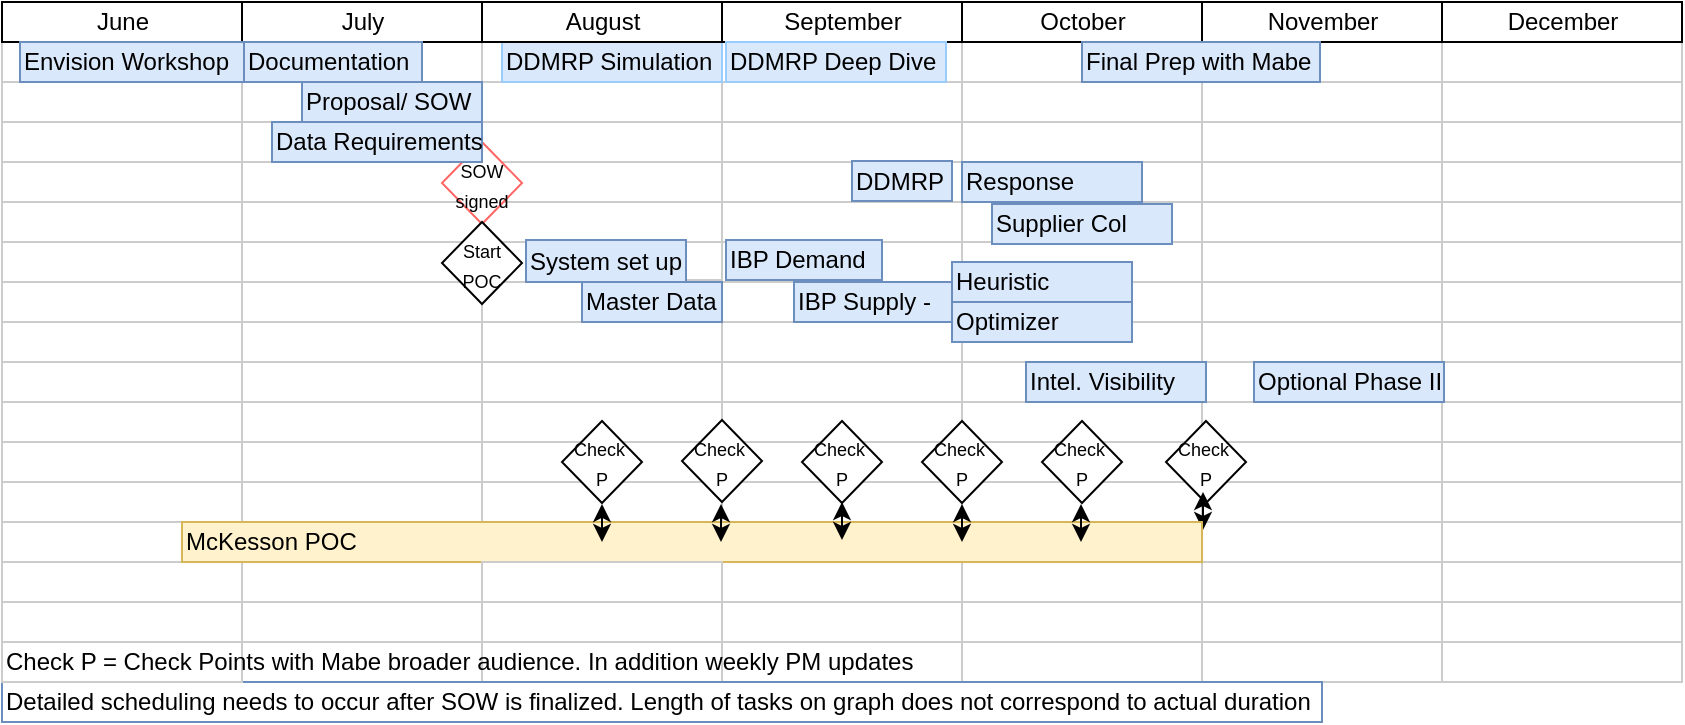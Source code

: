 <mxfile version="10.8.9" type="github"><diagram name="Page-1" id="2c4490ee-f0b8-94ab-5012-d5dc3445f7a3"><mxGraphModel dx="754" dy="418" grid="1" gridSize="10" guides="1" tooltips="1" connect="0" arrows="1" fold="1" page="1" pageScale="1.5" pageWidth="1169" pageHeight="826" background="#ffffff" math="0" shadow="0"><root><mxCell id="0" style=";html=1;"/><mxCell id="1" style=";html=1;" parent="0"/><mxCell id="7a8b956e7d50b54d-189" value="" style="align=left;strokeColor=#d6b656;html=1;fillColor=#fff2cc;" parent="1" vertex="1"><mxGeometry x="280" y="719" width="120" height="20" as="geometry"/></mxCell><mxCell id="7a8b956e7d50b54d-145" value="July" style="fillColor=#FFFFFF;strokeColor=#000000;strokeWidth=1;fontColor=#000000;fontStyle=0;html=1;" parent="1" vertex="1"><mxGeometry x="280" y="459" width="120" height="20" as="geometry"/></mxCell><mxCell id="7a8b956e7d50b54d-150" value="" style="align=left;strokeColor=#CCCCCC;html=1;" parent="1" vertex="1"><mxGeometry x="160" y="479" width="120" height="20" as="geometry"/></mxCell><mxCell id="7a8b956e7d50b54d-151" value="June" style="fillColor=#FFFFFF;strokeColor=#000000;strokeWidth=1;fontColor=#000000;fontStyle=0;html=1;" parent="1" vertex="1"><mxGeometry x="160" y="459" width="120" height="20" as="geometry"/></mxCell><mxCell id="7a8b956e7d50b54d-162" value="" style="align=left;strokeColor=#CCCCCC;html=1;" parent="1" vertex="1"><mxGeometry x="160" y="499" width="120" height="20" as="geometry"/></mxCell><mxCell id="7a8b956e7d50b54d-163" value="" style="align=left;strokeColor=#CCCCCC;html=1;" parent="1" vertex="1"><mxGeometry x="160" y="519" width="120" height="20" as="geometry"/></mxCell><mxCell id="7a8b956e7d50b54d-164" value="" style="align=left;strokeColor=#CCCCCC;html=1;" parent="1" vertex="1"><mxGeometry x="160" y="539" width="120" height="20" as="geometry"/></mxCell><mxCell id="7a8b956e7d50b54d-165" value="" style="align=left;strokeColor=#CCCCCC;html=1;" parent="1" vertex="1"><mxGeometry x="160" y="559" width="120" height="20" as="geometry"/></mxCell><mxCell id="7a8b956e7d50b54d-166" value="" style="align=left;strokeColor=#CCCCCC;html=1;" parent="1" vertex="1"><mxGeometry x="160" y="579" width="120" height="20" as="geometry"/></mxCell><mxCell id="7a8b956e7d50b54d-167" value="" style="align=left;strokeColor=#CCCCCC;html=1;" parent="1" vertex="1"><mxGeometry x="160" y="599" width="120" height="20" as="geometry"/></mxCell><mxCell id="7a8b956e7d50b54d-168" value="" style="align=left;strokeColor=#CCCCCC;html=1;" parent="1" vertex="1"><mxGeometry x="160" y="619" width="120" height="20" as="geometry"/></mxCell><mxCell id="7a8b956e7d50b54d-169" value="" style="align=left;strokeColor=#CCCCCC;html=1;" parent="1" vertex="1"><mxGeometry x="160" y="639" width="120" height="20" as="geometry"/></mxCell><mxCell id="7a8b956e7d50b54d-170" value="" style="align=left;strokeColor=#CCCCCC;html=1;" parent="1" vertex="1"><mxGeometry x="160" y="659" width="120" height="20" as="geometry"/></mxCell><mxCell id="7a8b956e7d50b54d-171" value="" style="align=left;strokeColor=#CCCCCC;html=1;" parent="1" vertex="1"><mxGeometry x="160" y="679" width="120" height="20" as="geometry"/></mxCell><mxCell id="7a8b956e7d50b54d-172" value="" style="align=left;strokeColor=#CCCCCC;html=1;" parent="1" vertex="1"><mxGeometry x="160" y="699" width="120" height="20" as="geometry"/></mxCell><mxCell id="7a8b956e7d50b54d-174" value="" style="align=left;strokeColor=#CCCCCC;html=1;" parent="1" vertex="1"><mxGeometry x="160" y="739" width="120" height="20" as="geometry"/></mxCell><mxCell id="7a8b956e7d50b54d-176" value="" style="align=left;strokeColor=#CCCCCC;html=1;" parent="1" vertex="1"><mxGeometry x="160" y="779" width="120" height="20" as="geometry"/></mxCell><mxCell id="7a8b956e7d50b54d-178" value="" style="align=left;strokeColor=#CCCCCC;html=1;" parent="1" vertex="1"><mxGeometry x="280" y="499" width="120" height="20" as="geometry"/></mxCell><mxCell id="7a8b956e7d50b54d-179" value="" style="align=left;strokeColor=#CCCCCC;html=1;" parent="1" vertex="1"><mxGeometry x="280" y="519" width="120" height="20" as="geometry"/></mxCell><mxCell id="7a8b956e7d50b54d-180" value="" style="align=left;strokeColor=#CCCCCC;html=1;" parent="1" vertex="1"><mxGeometry x="280" y="539" width="120" height="20" as="geometry"/></mxCell><mxCell id="7a8b956e7d50b54d-181" value="" style="align=left;strokeColor=#CCCCCC;html=1;" parent="1" vertex="1"><mxGeometry x="280" y="559" width="120" height="20" as="geometry"/></mxCell><mxCell id="7a8b956e7d50b54d-182" value="" style="align=left;strokeColor=#CCCCCC;html=1;" parent="1" vertex="1"><mxGeometry x="280" y="579" width="120" height="20" as="geometry"/></mxCell><mxCell id="7a8b956e7d50b54d-183" value="" style="align=left;strokeColor=#CCCCCC;html=1;" parent="1" vertex="1"><mxGeometry x="280" y="599" width="120" height="20" as="geometry"/></mxCell><mxCell id="7a8b956e7d50b54d-184" value="" style="align=left;strokeColor=#CCCCCC;html=1;" parent="1" vertex="1"><mxGeometry x="280" y="619" width="120" height="20" as="geometry"/></mxCell><mxCell id="7a8b956e7d50b54d-185" value="" style="align=left;strokeColor=#CCCCCC;html=1;" parent="1" vertex="1"><mxGeometry x="280" y="639" width="120" height="20" as="geometry"/></mxCell><mxCell id="7a8b956e7d50b54d-186" value="" style="align=left;strokeColor=#CCCCCC;html=1;" parent="1" vertex="1"><mxGeometry x="280" y="659" width="120" height="20" as="geometry"/></mxCell><mxCell id="7a8b956e7d50b54d-187" value="" style="align=left;strokeColor=#CCCCCC;html=1;" parent="1" vertex="1"><mxGeometry x="280" y="679" width="120" height="20" as="geometry"/></mxCell><mxCell id="7a8b956e7d50b54d-188" value="" style="align=left;strokeColor=#CCCCCC;html=1;" parent="1" vertex="1"><mxGeometry x="280" y="699" width="120" height="20" as="geometry"/></mxCell><mxCell id="7a8b956e7d50b54d-190" value="" style="align=left;strokeColor=#CCCCCC;html=1;" parent="1" vertex="1"><mxGeometry x="280" y="739" width="120" height="20" as="geometry"/></mxCell><mxCell id="7a8b956e7d50b54d-191" value="" style="align=left;strokeColor=#CCCCCC;html=1;" parent="1" vertex="1"><mxGeometry x="280" y="759" width="120" height="20" as="geometry"/></mxCell><mxCell id="7a8b956e7d50b54d-192" value="" style="align=left;strokeColor=#CCCCCC;html=1;" parent="1" vertex="1"><mxGeometry x="280" y="779" width="120" height="20" as="geometry"/></mxCell><mxCell id="7a8b956e7d50b54d-193" value="" style="align=left;strokeColor=#CCCCCC;html=1;" parent="1" vertex="1"><mxGeometry x="400" y="479" width="120" height="20" as="geometry"/></mxCell><mxCell id="7a8b956e7d50b54d-194" value="" style="align=left;strokeColor=#CCCCCC;html=1;" parent="1" vertex="1"><mxGeometry x="400" y="499" width="120" height="20" as="geometry"/></mxCell><mxCell id="7a8b956e7d50b54d-195" value="" style="align=left;strokeColor=#CCCCCC;html=1;" parent="1" vertex="1"><mxGeometry x="400" y="519" width="120" height="20" as="geometry"/></mxCell><mxCell id="7a8b956e7d50b54d-197" value="" style="align=left;strokeColor=#CCCCCC;html=1;" parent="1" vertex="1"><mxGeometry x="400" y="559" width="120" height="20" as="geometry"/></mxCell><mxCell id="7a8b956e7d50b54d-198" value="" style="align=left;strokeColor=#CCCCCC;html=1;" parent="1" vertex="1"><mxGeometry x="400" y="579" width="120" height="20" as="geometry"/></mxCell><mxCell id="7a8b956e7d50b54d-199" value="" style="align=left;strokeColor=#CCCCCC;html=1;" parent="1" vertex="1"><mxGeometry x="400" y="599" width="120" height="20" as="geometry"/></mxCell><mxCell id="7a8b956e7d50b54d-200" value="" style="align=left;strokeColor=#CCCCCC;html=1;" parent="1" vertex="1"><mxGeometry x="400" y="619" width="120" height="20" as="geometry"/></mxCell><mxCell id="7a8b956e7d50b54d-201" value="" style="align=left;strokeColor=#CCCCCC;html=1;" parent="1" vertex="1"><mxGeometry x="400" y="639" width="120" height="20" as="geometry"/></mxCell><mxCell id="7a8b956e7d50b54d-202" value="" style="align=left;strokeColor=#CCCCCC;html=1;" parent="1" vertex="1"><mxGeometry x="400" y="659" width="120" height="20" as="geometry"/></mxCell><mxCell id="7a8b956e7d50b54d-203" value="" style="align=left;strokeColor=#CCCCCC;html=1;" parent="1" vertex="1"><mxGeometry x="400" y="679" width="120" height="20" as="geometry"/></mxCell><mxCell id="7a8b956e7d50b54d-204" value="" style="align=left;strokeColor=#CCCCCC;html=1;" parent="1" vertex="1"><mxGeometry x="400" y="699" width="120" height="20" as="geometry"/></mxCell><mxCell id="7a8b956e7d50b54d-205" value="" style="align=left;strokeColor=#d6b656;html=1;fillColor=#fff2cc;" parent="1" vertex="1"><mxGeometry x="400" y="719" width="120" height="20" as="geometry"/></mxCell><mxCell id="7a8b956e7d50b54d-206" value="" style="align=left;strokeColor=#CCCCCC;html=1;" parent="1" vertex="1"><mxGeometry x="450" y="598" width="120" height="20" as="geometry"/></mxCell><mxCell id="7a8b956e7d50b54d-208" value="" style="align=left;strokeColor=#CCCCCC;html=1;" parent="1" vertex="1"><mxGeometry x="400" y="779" width="120" height="20" as="geometry"/></mxCell><mxCell id="7a8b956e7d50b54d-209" value="" style="align=left;strokeColor=#CCCCCC;html=1;" parent="1" vertex="1"><mxGeometry x="520" y="479" width="120" height="20" as="geometry"/></mxCell><mxCell id="7a8b956e7d50b54d-210" value="" style="align=left;strokeColor=#CCCCCC;html=1;" parent="1" vertex="1"><mxGeometry x="520" y="499" width="120" height="20" as="geometry"/></mxCell><mxCell id="7a8b956e7d50b54d-211" value="" style="align=left;strokeColor=#CCCCCC;html=1;" parent="1" vertex="1"><mxGeometry x="520" y="519" width="120" height="20" as="geometry"/></mxCell><mxCell id="7a8b956e7d50b54d-212" value="" style="align=left;strokeColor=#CCCCCC;html=1;" parent="1" vertex="1"><mxGeometry x="520" y="539" width="120" height="20" as="geometry"/></mxCell><mxCell id="7a8b956e7d50b54d-213" value="" style="align=left;strokeColor=#CCCCCC;html=1;" parent="1" vertex="1"><mxGeometry x="520" y="559" width="120" height="20" as="geometry"/></mxCell><mxCell id="7a8b956e7d50b54d-214" value="" style="align=left;strokeColor=#CCCCCC;html=1;" parent="1" vertex="1"><mxGeometry x="520" y="579" width="120" height="20" as="geometry"/></mxCell><mxCell id="7a8b956e7d50b54d-215" value="" style="align=left;strokeColor=#CCCCCC;html=1;" parent="1" vertex="1"><mxGeometry x="520" y="599" width="120" height="20" as="geometry"/></mxCell><mxCell id="7a8b956e7d50b54d-216" value="" style="align=left;strokeColor=#CCCCCC;html=1;" parent="1" vertex="1"><mxGeometry x="520" y="619" width="120" height="20" as="geometry"/></mxCell><mxCell id="7a8b956e7d50b54d-217" value="" style="align=left;strokeColor=#CCCCCC;html=1;" parent="1" vertex="1"><mxGeometry x="520" y="639" width="120" height="20" as="geometry"/></mxCell><mxCell id="7a8b956e7d50b54d-218" value="" style="align=left;strokeColor=#CCCCCC;html=1;" parent="1" vertex="1"><mxGeometry x="520" y="659" width="120" height="20" as="geometry"/></mxCell><mxCell id="7a8b956e7d50b54d-219" value="" style="align=left;strokeColor=#CCCCCC;html=1;" parent="1" vertex="1"><mxGeometry x="520" y="679" width="120" height="20" as="geometry"/></mxCell><mxCell id="7a8b956e7d50b54d-220" value="" style="align=left;strokeColor=#CCCCCC;html=1;" parent="1" vertex="1"><mxGeometry x="520" y="699" width="120" height="20" as="geometry"/></mxCell><mxCell id="7a8b956e7d50b54d-221" value="" style="align=left;strokeColor=#d6b656;html=1;fillColor=#fff2cc;" parent="1" vertex="1"><mxGeometry x="520" y="719" width="120" height="20" as="geometry"/></mxCell><mxCell id="7a8b956e7d50b54d-222" value="" style="align=left;strokeColor=#CCCCCC;html=1;" parent="1" vertex="1"><mxGeometry x="520" y="739" width="120" height="20" as="geometry"/></mxCell><mxCell id="7a8b956e7d50b54d-223" value="" style="align=left;strokeColor=#CCCCCC;html=1;" parent="1" vertex="1"><mxGeometry x="520" y="759" width="120" height="20" as="geometry"/></mxCell><mxCell id="7a8b956e7d50b54d-224" value="" style="align=left;strokeColor=#CCCCCC;html=1;" parent="1" vertex="1"><mxGeometry x="520" y="779" width="120" height="20" as="geometry"/></mxCell><mxCell id="7a8b956e7d50b54d-225" value="" style="align=left;strokeColor=#CCCCCC;html=1;" parent="1" vertex="1"><mxGeometry x="640" y="479" width="120" height="20" as="geometry"/></mxCell><mxCell id="7a8b956e7d50b54d-226" value="" style="align=left;strokeColor=#CCCCCC;html=1;" parent="1" vertex="1"><mxGeometry x="640" y="499" width="120" height="20" as="geometry"/></mxCell><mxCell id="7a8b956e7d50b54d-227" value="" style="align=left;strokeColor=#CCCCCC;html=1;" parent="1" vertex="1"><mxGeometry x="640" y="519" width="120" height="20" as="geometry"/></mxCell><mxCell id="7a8b956e7d50b54d-228" value="" style="align=left;strokeColor=#CCCCCC;html=1;" parent="1" vertex="1"><mxGeometry x="640" y="539" width="120" height="20" as="geometry"/></mxCell><mxCell id="7a8b956e7d50b54d-229" value="" style="align=left;strokeColor=#CCCCCC;html=1;" parent="1" vertex="1"><mxGeometry x="640" y="559" width="120" height="20" as="geometry"/></mxCell><mxCell id="7a8b956e7d50b54d-230" value="" style="align=left;strokeColor=#CCCCCC;html=1;" parent="1" vertex="1"><mxGeometry x="640" y="579" width="120" height="20" as="geometry"/></mxCell><mxCell id="7a8b956e7d50b54d-231" value="" style="align=left;strokeColor=#CCCCCC;html=1;" parent="1" vertex="1"><mxGeometry x="640" y="599" width="120" height="20" as="geometry"/></mxCell><mxCell id="7a8b956e7d50b54d-232" value="" style="align=left;strokeColor=#CCCCCC;html=1;" parent="1" vertex="1"><mxGeometry x="640" y="619" width="120" height="20" as="geometry"/></mxCell><mxCell id="7a8b956e7d50b54d-233" value="" style="align=left;strokeColor=#CCCCCC;html=1;" parent="1" vertex="1"><mxGeometry x="640" y="639" width="120" height="20" as="geometry"/></mxCell><mxCell id="7a8b956e7d50b54d-234" value="" style="align=left;strokeColor=#CCCCCC;html=1;" parent="1" vertex="1"><mxGeometry x="640" y="659" width="120" height="20" as="geometry"/></mxCell><mxCell id="7a8b956e7d50b54d-235" value="" style="align=left;strokeColor=#CCCCCC;html=1;" parent="1" vertex="1"><mxGeometry x="640" y="679" width="120" height="20" as="geometry"/></mxCell><mxCell id="7a8b956e7d50b54d-236" value="" style="align=left;strokeColor=#CCCCCC;html=1;" parent="1" vertex="1"><mxGeometry x="640" y="699" width="120" height="20" as="geometry"/></mxCell><mxCell id="7a8b956e7d50b54d-237" value="" style="align=left;strokeColor=#d6b656;html=1;fillColor=#fff2cc;" parent="1" vertex="1"><mxGeometry x="640" y="719" width="120" height="20" as="geometry"/></mxCell><mxCell id="7a8b956e7d50b54d-238" value="" style="align=left;strokeColor=#CCCCCC;html=1;" parent="1" vertex="1"><mxGeometry x="640" y="739" width="120" height="20" as="geometry"/></mxCell><mxCell id="7a8b956e7d50b54d-239" value="" style="align=left;strokeColor=#CCCCCC;html=1;" parent="1" vertex="1"><mxGeometry x="640" y="759" width="120" height="20" as="geometry"/></mxCell><mxCell id="7a8b956e7d50b54d-240" value="" style="align=left;strokeColor=#CCCCCC;html=1;" parent="1" vertex="1"><mxGeometry x="640" y="779" width="120" height="20" as="geometry"/></mxCell><mxCell id="7a8b956e7d50b54d-241" value="" style="align=left;strokeColor=#CCCCCC;html=1;" parent="1" vertex="1"><mxGeometry x="760" y="479" width="120" height="20" as="geometry"/></mxCell><mxCell id="7a8b956e7d50b54d-242" value="" style="align=left;strokeColor=#CCCCCC;html=1;" parent="1" vertex="1"><mxGeometry x="760" y="499" width="120" height="20" as="geometry"/></mxCell><mxCell id="7a8b956e7d50b54d-243" value="" style="align=left;strokeColor=#CCCCCC;html=1;" parent="1" vertex="1"><mxGeometry x="760" y="519" width="120" height="20" as="geometry"/></mxCell><mxCell id="7a8b956e7d50b54d-244" value="" style="align=left;strokeColor=#CCCCCC;html=1;" parent="1" vertex="1"><mxGeometry x="760" y="539" width="120" height="20" as="geometry"/></mxCell><mxCell id="7a8b956e7d50b54d-245" value="" style="align=left;strokeColor=#CCCCCC;html=1;" parent="1" vertex="1"><mxGeometry x="760" y="559" width="120" height="20" as="geometry"/></mxCell><mxCell id="7a8b956e7d50b54d-246" value="" style="align=left;strokeColor=#CCCCCC;html=1;" parent="1" vertex="1"><mxGeometry x="760" y="579" width="120" height="20" as="geometry"/></mxCell><mxCell id="7a8b956e7d50b54d-248" value="" style="align=left;strokeColor=#CCCCCC;html=1;" parent="1" vertex="1"><mxGeometry x="760" y="619" width="120" height="20" as="geometry"/></mxCell><mxCell id="7a8b956e7d50b54d-249" value="" style="align=left;strokeColor=#CCCCCC;html=1;" parent="1" vertex="1"><mxGeometry x="760" y="639" width="120" height="20" as="geometry"/></mxCell><mxCell id="7a8b956e7d50b54d-250" value="" style="align=left;strokeColor=#CCCCCC;html=1;" parent="1" vertex="1"><mxGeometry x="760" y="659" width="120" height="20" as="geometry"/></mxCell><mxCell id="7a8b956e7d50b54d-251" value="" style="align=left;strokeColor=#CCCCCC;html=1;" parent="1" vertex="1"><mxGeometry x="760" y="679" width="120" height="20" as="geometry"/></mxCell><mxCell id="7a8b956e7d50b54d-252" value="" style="align=left;strokeColor=#CCCCCC;html=1;" parent="1" vertex="1"><mxGeometry x="760" y="699" width="120" height="20" as="geometry"/></mxCell><mxCell id="7a8b956e7d50b54d-253" value="" style="align=left;strokeColor=#CCCCCC;html=1;" parent="1" vertex="1"><mxGeometry x="760" y="719" width="120" height="20" as="geometry"/></mxCell><mxCell id="7a8b956e7d50b54d-254" value="" style="align=left;strokeColor=#CCCCCC;html=1;" parent="1" vertex="1"><mxGeometry x="760" y="739" width="120" height="20" as="geometry"/></mxCell><mxCell id="7a8b956e7d50b54d-255" value="" style="align=left;strokeColor=#CCCCCC;html=1;" parent="1" vertex="1"><mxGeometry x="760" y="759" width="120" height="20" as="geometry"/></mxCell><mxCell id="7a8b956e7d50b54d-256" value="" style="align=left;strokeColor=#CCCCCC;html=1;" parent="1" vertex="1"><mxGeometry x="760" y="779" width="120" height="20" as="geometry"/></mxCell><mxCell id="7a8b956e7d50b54d-257" value="" style="align=left;strokeColor=#CCCCCC;html=1;" parent="1" vertex="1"><mxGeometry x="880" y="479" width="120" height="20" as="geometry"/></mxCell><mxCell id="7a8b956e7d50b54d-258" value="" style="align=left;strokeColor=#CCCCCC;html=1;" parent="1" vertex="1"><mxGeometry x="880" y="499" width="120" height="20" as="geometry"/></mxCell><mxCell id="7a8b956e7d50b54d-259" value="" style="align=left;strokeColor=#CCCCCC;html=1;" parent="1" vertex="1"><mxGeometry x="880" y="519" width="120" height="20" as="geometry"/></mxCell><mxCell id="7a8b956e7d50b54d-260" value="" style="align=left;strokeColor=#CCCCCC;html=1;" parent="1" vertex="1"><mxGeometry x="880" y="539" width="120" height="20" as="geometry"/></mxCell><mxCell id="7a8b956e7d50b54d-261" value="" style="align=left;strokeColor=#CCCCCC;html=1;" parent="1" vertex="1"><mxGeometry x="880" y="559" width="120" height="20" as="geometry"/></mxCell><mxCell id="7a8b956e7d50b54d-262" value="" style="align=left;strokeColor=#CCCCCC;html=1;" parent="1" vertex="1"><mxGeometry x="880" y="579" width="120" height="20" as="geometry"/></mxCell><mxCell id="7a8b956e7d50b54d-263" value="" style="align=left;strokeColor=#CCCCCC;html=1;" parent="1" vertex="1"><mxGeometry x="880" y="599" width="120" height="20" as="geometry"/></mxCell><mxCell id="7a8b956e7d50b54d-264" value="" style="align=left;strokeColor=#CCCCCC;html=1;" parent="1" vertex="1"><mxGeometry x="880" y="619" width="120" height="20" as="geometry"/></mxCell><mxCell id="7a8b956e7d50b54d-265" value="" style="align=left;strokeColor=#CCCCCC;html=1;" parent="1" vertex="1"><mxGeometry x="880" y="639" width="120" height="20" as="geometry"/></mxCell><mxCell id="7a8b956e7d50b54d-266" value="" style="align=left;strokeColor=#CCCCCC;html=1;" parent="1" vertex="1"><mxGeometry x="880" y="659" width="120" height="20" as="geometry"/></mxCell><mxCell id="7a8b956e7d50b54d-267" value="" style="align=left;strokeColor=#CCCCCC;html=1;" parent="1" vertex="1"><mxGeometry x="880" y="679" width="120" height="20" as="geometry"/></mxCell><mxCell id="7a8b956e7d50b54d-268" value="" style="align=left;strokeColor=#CCCCCC;html=1;" parent="1" vertex="1"><mxGeometry x="880" y="699" width="120" height="20" as="geometry"/></mxCell><mxCell id="7a8b956e7d50b54d-269" value="" style="align=left;strokeColor=#CCCCCC;html=1;" parent="1" vertex="1"><mxGeometry x="880" y="719" width="120" height="20" as="geometry"/></mxCell><mxCell id="7a8b956e7d50b54d-270" value="" style="align=left;strokeColor=#CCCCCC;html=1;" parent="1" vertex="1"><mxGeometry x="880" y="739" width="120" height="20" as="geometry"/></mxCell><mxCell id="7a8b956e7d50b54d-271" value="" style="align=left;strokeColor=#CCCCCC;html=1;" parent="1" vertex="1"><mxGeometry x="880" y="759" width="120" height="20" as="geometry"/></mxCell><mxCell id="7a8b956e7d50b54d-272" value="" style="align=left;strokeColor=#CCCCCC;html=1;" parent="1" vertex="1"><mxGeometry x="880" y="779" width="120" height="20" as="geometry"/></mxCell><mxCell id="7a8b956e7d50b54d-110" value="W1" style="fillColor=#FFFFFF;strokeColor=#000000;strokeWidth=1;fontColor=#000000;fontStyle=0;html=1;" parent="1" vertex="1"><mxGeometry x="640" y="459" width="30" height="20" as="geometry"/></mxCell><mxCell id="7a8b956e7d50b54d-111" value="W2" style="fillColor=#FFFFFF;strokeColor=#000000;strokeWidth=1;fontColor=#000000;fontStyle=0;html=1;" parent="1" vertex="1"><mxGeometry x="670" y="459" width="30" height="20" as="geometry"/></mxCell><mxCell id="7a8b956e7d50b54d-112" value="W3" style="fillColor=#FFFFFF;strokeColor=#000000;strokeWidth=1;fontColor=#000000;fontStyle=0;html=1;" parent="1" vertex="1"><mxGeometry x="700" y="459" width="30" height="20" as="geometry"/></mxCell><mxCell id="7a8b956e7d50b54d-113" value="W4" style="fillColor=#FFFFFF;strokeColor=#000000;strokeWidth=1;fontColor=#000000;fontStyle=0;html=1;" parent="1" vertex="1"><mxGeometry x="730" y="459" width="30" height="20" as="geometry"/></mxCell><mxCell id="7a8b956e7d50b54d-115" value="W1" style="fillColor=#FFFFFF;strokeColor=#000000;strokeWidth=1;fontColor=#000000;fontStyle=0;html=1;" parent="1" vertex="1"><mxGeometry x="760" y="459" width="30" height="20" as="geometry"/></mxCell><mxCell id="7a8b956e7d50b54d-116" value="W2" style="fillColor=#FFFFFF;strokeColor=#000000;strokeWidth=1;fontColor=#000000;fontStyle=0;html=1;" parent="1" vertex="1"><mxGeometry x="790" y="459" width="30" height="20" as="geometry"/></mxCell><mxCell id="7a8b956e7d50b54d-117" value="W3" style="fillColor=#FFFFFF;strokeColor=#000000;strokeWidth=1;fontColor=#000000;fontStyle=0;html=1;" parent="1" vertex="1"><mxGeometry x="820" y="459" width="30" height="20" as="geometry"/></mxCell><mxCell id="7a8b956e7d50b54d-118" value="W4" style="fillColor=#FFFFFF;strokeColor=#000000;strokeWidth=1;fontColor=#000000;fontStyle=0;html=1;" parent="1" vertex="1"><mxGeometry x="850" y="459" width="30" height="20" as="geometry"/></mxCell><mxCell id="7a8b956e7d50b54d-120" value="W1" style="fillColor=#FFFFFF;strokeColor=#000000;strokeWidth=1;fontColor=#000000;fontStyle=0;html=1;" parent="1" vertex="1"><mxGeometry x="880" y="459" width="30" height="20" as="geometry"/></mxCell><mxCell id="7a8b956e7d50b54d-121" value="W2" style="fillColor=#FFFFFF;strokeColor=#000000;strokeWidth=1;fontColor=#000000;fontStyle=0;html=1;" parent="1" vertex="1"><mxGeometry x="910" y="459" width="30" height="20" as="geometry"/></mxCell><mxCell id="7a8b956e7d50b54d-122" value="W3" style="fillColor=#FFFFFF;strokeColor=#000000;strokeWidth=1;fontColor=#000000;fontStyle=0;html=1;" parent="1" vertex="1"><mxGeometry x="940" y="459" width="30" height="20" as="geometry"/></mxCell><mxCell id="7a8b956e7d50b54d-123" value="W4" style="fillColor=#FFFFFF;strokeColor=#000000;strokeWidth=1;fontColor=#000000;fontStyle=0;html=1;" parent="1" vertex="1"><mxGeometry x="970" y="459" width="30" height="20" as="geometry"/></mxCell><mxCell id="7a8b956e7d50b54d-353" value="Envision Workshop" style="align=left;strokeColor=#6c8ebf;html=1;fillColor=#dae8fc;" parent="1" vertex="1"><mxGeometry x="169" y="479" width="112" height="20" as="geometry"/></mxCell><mxCell id="7a8b956e7d50b54d-354" value="Documentation" style="align=left;strokeColor=#6c8ebf;html=1;fillColor=#dae8fc;" parent="1" vertex="1"><mxGeometry x="281" y="479" width="89" height="20" as="geometry"/></mxCell><mxCell id="7a8b956e7d50b54d-355" value="Proposal/ SOW" style="align=left;strokeColor=#6c8ebf;html=1;fillColor=#dae8fc;" parent="1" vertex="1"><mxGeometry x="310" y="499" width="90" height="20" as="geometry"/></mxCell><mxCell id="7a8b956e7d50b54d-357" value="Master Data" style="align=left;strokeColor=#6c8ebf;html=1;fillColor=#dae8fc;" parent="1" vertex="1"><mxGeometry x="450" y="599" width="70" height="20" as="geometry"/></mxCell><mxCell id="7a8b956e7d50b54d-358" value="System set up" style="align=left;strokeColor=#6c8ebf;html=1;fillColor=#dae8fc;direction=south;" parent="1" vertex="1"><mxGeometry x="422" y="578" width="80" height="21" as="geometry"/></mxCell><mxCell id="7a8b956e7d50b54d-359" value="IBP Demand" style="align=left;strokeColor=#6c8ebf;html=1;fillColor=#dae8fc;" parent="1" vertex="1"><mxGeometry x="522" y="578" width="78" height="20" as="geometry"/></mxCell><mxCell id="7a8b956e7d50b54d-364" value="IBP Supply -&amp;nbsp;" style="align=left;strokeColor=#6c8ebf;html=1;fillColor=#dae8fc;" parent="1" vertex="1"><mxGeometry x="556" y="599" width="90" height="20" as="geometry"/></mxCell><mxCell id="8VOyoht55OU4D1xTWSuS-1" value="&lt;font style=&quot;font-size: 9px&quot;&gt;SOW signed&lt;/font&gt;" style="rhombus;whiteSpace=wrap;html=1;strokeColor=#FF6666;" parent="1" vertex="1"><mxGeometry x="380" y="529" width="40" height="41" as="geometry"/></mxCell><mxCell id="7a8b956e7d50b54d-356" value="Data Requirements" style="align=left;strokeColor=#6c8ebf;html=1;fillColor=#dae8fc;" parent="1" vertex="1"><mxGeometry x="295" y="519" width="105" height="20" as="geometry"/></mxCell><mxCell id="8VOyoht55OU4D1xTWSuS-2" value="DDMRP Simulation" style="align=left;strokeColor=#99CCFF;html=1;fillColor=#dae8fc;" parent="1" vertex="1"><mxGeometry x="410" y="479" width="110" height="20" as="geometry"/></mxCell><mxCell id="8VOyoht55OU4D1xTWSuS-3" value="&lt;font style=&quot;font-size: 9px&quot;&gt;Start POC&lt;/font&gt;" style="rhombus;whiteSpace=wrap;html=1;" parent="1" vertex="1"><mxGeometry x="380" y="569" width="40" height="41" as="geometry"/></mxCell><mxCell id="67c90442a009f359-279" value="August" style="fillColor=#FFFFFF;strokeColor=#000000;strokeWidth=1;fontColor=#000000;fontStyle=0;html=1;" parent="1" vertex="1"><mxGeometry x="400" y="459" width="120" height="20" as="geometry"/></mxCell><mxCell id="7a8b956e7d50b54d-104" value="September" style="fillColor=#FFFFFF;strokeColor=#000000;strokeWidth=1;fontColor=#000000;fontStyle=0;html=1;" parent="1" vertex="1"><mxGeometry x="520" y="459" width="120" height="20" as="geometry"/></mxCell><mxCell id="8VOyoht55OU4D1xTWSuS-4" value="DDMRP Deep Dive" style="align=left;strokeColor=#99CCFF;html=1;fillColor=#dae8fc;" parent="1" vertex="1"><mxGeometry x="522" y="479" width="110" height="20" as="geometry"/></mxCell><mxCell id="7a8b956e7d50b54d-109" value="October" style="fillColor=#FFFFFF;strokeColor=#000000;strokeWidth=1;fontColor=#000000;fontStyle=0;html=1;" parent="1" vertex="1"><mxGeometry x="640" y="459" width="120" height="20" as="geometry"/></mxCell><mxCell id="8VOyoht55OU4D1xTWSuS-5" value="&lt;font style=&quot;font-size: 9px&quot;&gt;Check&amp;nbsp;&lt;br&gt;P&lt;br&gt;&lt;/font&gt;" style="rhombus;whiteSpace=wrap;html=1;" parent="1" vertex="1"><mxGeometry x="440" y="668.5" width="40" height="41" as="geometry"/></mxCell><mxCell id="8VOyoht55OU4D1xTWSuS-6" value="&lt;font style=&quot;font-size: 9px&quot;&gt;Check&amp;nbsp;&lt;br&gt;P&lt;br&gt;&lt;/font&gt;" style="rhombus;whiteSpace=wrap;html=1;" parent="1" vertex="1"><mxGeometry x="500" y="668" width="40" height="41" as="geometry"/></mxCell><mxCell id="8VOyoht55OU4D1xTWSuS-7" value="&lt;font style=&quot;font-size: 9px&quot;&gt;Check&amp;nbsp;&lt;br&gt;P&lt;br&gt;&lt;/font&gt;" style="rhombus;whiteSpace=wrap;html=1;" parent="1" vertex="1"><mxGeometry x="560" y="668.5" width="40" height="41" as="geometry"/></mxCell><mxCell id="8VOyoht55OU4D1xTWSuS-8" value="&lt;font style=&quot;font-size: 9px&quot;&gt;Check&amp;nbsp;&lt;br&gt;P&lt;br&gt;&lt;/font&gt;" style="rhombus;whiteSpace=wrap;html=1;" parent="1" vertex="1"><mxGeometry x="620" y="668.5" width="40" height="41" as="geometry"/></mxCell><mxCell id="8VOyoht55OU4D1xTWSuS-9" value="&lt;font style=&quot;font-size: 9px&quot;&gt;Check&amp;nbsp;&lt;br&gt;P&lt;br&gt;&lt;/font&gt;" style="rhombus;whiteSpace=wrap;html=1;" parent="1" vertex="1"><mxGeometry x="680" y="668.5" width="40" height="41" as="geometry"/></mxCell><mxCell id="8VOyoht55OU4D1xTWSuS-10" value="&lt;font style=&quot;font-size: 9px&quot;&gt;Check&amp;nbsp;&lt;br&gt;P&lt;br&gt;&lt;/font&gt;" style="rhombus;whiteSpace=wrap;html=1;" parent="1" vertex="1"><mxGeometry x="742" y="668.5" width="40" height="41" as="geometry"/></mxCell><mxCell id="7a8b956e7d50b54d-114" value="November" style="fillColor=#FFFFFF;strokeColor=#000000;strokeWidth=1;fontColor=#000000;fontStyle=0;html=1;" parent="1" vertex="1"><mxGeometry x="760" y="459" width="120" height="20" as="geometry"/></mxCell><mxCell id="7a8b956e7d50b54d-119" value="December" style="fillColor=#FFFFFF;strokeColor=#000000;strokeWidth=1;fontColor=#000000;fontStyle=0;html=1;" parent="1" vertex="1"><mxGeometry x="880" y="459" width="120" height="20" as="geometry"/></mxCell><mxCell id="8VOyoht55OU4D1xTWSuS-11" value="Heuristic" style="align=left;strokeColor=#6c8ebf;html=1;fillColor=#dae8fc;" parent="1" vertex="1"><mxGeometry x="635" y="589" width="90" height="20" as="geometry"/></mxCell><mxCell id="8VOyoht55OU4D1xTWSuS-12" value="Optimizer" style="align=left;strokeColor=#6c8ebf;html=1;fillColor=#dae8fc;" parent="1" vertex="1"><mxGeometry x="635" y="609" width="90" height="20" as="geometry"/></mxCell><mxCell id="8VOyoht55OU4D1xTWSuS-13" value="DDMRP" style="align=left;strokeColor=#6c8ebf;html=1;fillColor=#dae8fc;" parent="1" vertex="1"><mxGeometry x="585" y="538.5" width="50" height="20" as="geometry"/></mxCell><mxCell id="8VOyoht55OU4D1xTWSuS-14" value="Response" style="align=left;strokeColor=#6c8ebf;html=1;fillColor=#dae8fc;" parent="1" vertex="1"><mxGeometry x="640" y="539" width="90" height="20" as="geometry"/></mxCell><mxCell id="8VOyoht55OU4D1xTWSuS-15" value="Supplier Col" style="align=left;strokeColor=#6c8ebf;html=1;fillColor=#dae8fc;" parent="1" vertex="1"><mxGeometry x="655" y="560" width="90" height="20" as="geometry"/></mxCell><mxCell id="8VOyoht55OU4D1xTWSuS-16" value="Intel. Visibility" style="align=left;strokeColor=#6c8ebf;html=1;fillColor=#dae8fc;" parent="1" vertex="1"><mxGeometry x="672" y="639" width="90" height="20" as="geometry"/></mxCell><mxCell id="8VOyoht55OU4D1xTWSuS-35" value="" style="endArrow=classic;startArrow=classic;html=1;entryX=0.5;entryY=1.012;entryDx=0;entryDy=0;entryPerimeter=0;" parent="1" edge="1"><mxGeometry width="50" height="50" relative="1" as="geometry"><mxPoint x="760.5" y="723" as="sourcePoint"/><mxPoint x="760.5" y="704" as="targetPoint"/><Array as="points"><mxPoint x="760.5" y="714"/></Array></mxGeometry></mxCell><mxCell id="8VOyoht55OU4D1xTWSuS-36" value="Final Prep with Mabe" style="align=left;strokeColor=#6c8ebf;html=1;fillColor=#dae8fc;" parent="1" vertex="1"><mxGeometry x="700" y="479" width="119" height="20" as="geometry"/></mxCell><mxCell id="8VOyoht55OU4D1xTWSuS-38" value="" style="align=left;strokeColor=#CCCCCC;html=1;" parent="1" vertex="1"><mxGeometry x="160" y="719" width="120" height="20" as="geometry"/></mxCell><mxCell id="7a8b956e7d50b54d-173" value="McKesson POC" style="align=left;strokeColor=#d6b656;html=1;fillColor=#fff2cc;" parent="1" vertex="1"><mxGeometry x="250" y="719" width="510" height="20" as="geometry"/></mxCell><mxCell id="8VOyoht55OU4D1xTWSuS-39" value="Detailed scheduling needs to occur after SOW is finalized. Length of tasks on graph does not correspond to actual duration" style="align=left;strokeColor=#6c8ebf;html=1;fillColor=none;" parent="1" vertex="1"><mxGeometry x="160" y="799" width="660" height="20" as="geometry"/></mxCell><mxCell id="8VOyoht55OU4D1xTWSuS-41" value="Optional Phase II" style="align=left;strokeColor=#6c8ebf;html=1;fillColor=#dae8fc;" parent="1" vertex="1"><mxGeometry x="786" y="639" width="95" height="20" as="geometry"/></mxCell><mxCell id="827naWJUpfbF7BhKU_hJ-1" value="" style="align=left;strokeColor=#CCCCCC;html=1;" vertex="1" parent="1"><mxGeometry x="400" y="739" width="120" height="20" as="geometry"/></mxCell><mxCell id="827naWJUpfbF7BhKU_hJ-3" value="" style="align=left;strokeColor=#CCCCCC;html=1;" vertex="1" parent="1"><mxGeometry x="400" y="759" width="120" height="20" as="geometry"/></mxCell><mxCell id="7a8b956e7d50b54d-175" value="Check P = Check Points with Mabe broader audience. In addition weekly PM updates" style="align=left;strokeColor=#CCCCCC;html=1;" parent="1" vertex="1"><mxGeometry x="160" y="779" width="120" height="20" as="geometry"/></mxCell><mxCell id="827naWJUpfbF7BhKU_hJ-4" value="" style="align=left;strokeColor=#CCCCCC;html=1;" vertex="1" parent="1"><mxGeometry x="160" y="759" width="120" height="20" as="geometry"/></mxCell><mxCell id="8VOyoht55OU4D1xTWSuS-19" value="" style="endArrow=classic;startArrow=classic;html=1;entryX=0.5;entryY=1.012;entryDx=0;entryDy=0;entryPerimeter=0;" parent="1" target="8VOyoht55OU4D1xTWSuS-5" edge="1"><mxGeometry width="50" height="50" relative="1" as="geometry"><mxPoint x="460" y="729" as="sourcePoint"/><mxPoint x="490" y="710" as="targetPoint"/></mxGeometry></mxCell><mxCell id="8VOyoht55OU4D1xTWSuS-25" value="" style="endArrow=classic;startArrow=classic;html=1;entryX=0.5;entryY=1.012;entryDx=0;entryDy=0;entryPerimeter=0;" parent="1" edge="1"><mxGeometry width="50" height="50" relative="1" as="geometry"><mxPoint x="519.5" y="729" as="sourcePoint"/><mxPoint x="519.5" y="710" as="targetPoint"/><Array as="points"><mxPoint x="519.5" y="720"/></Array></mxGeometry></mxCell><mxCell id="8VOyoht55OU4D1xTWSuS-28" value="" style="endArrow=classic;startArrow=classic;html=1;entryX=0.5;entryY=1.012;entryDx=0;entryDy=0;entryPerimeter=0;" parent="1" edge="1"><mxGeometry width="50" height="50" relative="1" as="geometry"><mxPoint x="580" y="728" as="sourcePoint"/><mxPoint x="580" y="709" as="targetPoint"/><Array as="points"><mxPoint x="580" y="719"/></Array></mxGeometry></mxCell><mxCell id="8VOyoht55OU4D1xTWSuS-30" value="" style="endArrow=classic;startArrow=classic;html=1;entryX=0.5;entryY=1.012;entryDx=0;entryDy=0;entryPerimeter=0;" parent="1" edge="1"><mxGeometry width="50" height="50" relative="1" as="geometry"><mxPoint x="640" y="729" as="sourcePoint"/><mxPoint x="640" y="710" as="targetPoint"/><Array as="points"><mxPoint x="640" y="721"/></Array></mxGeometry></mxCell><mxCell id="8VOyoht55OU4D1xTWSuS-31" value="" style="endArrow=classic;startArrow=classic;html=1;entryX=0.5;entryY=1.012;entryDx=0;entryDy=0;entryPerimeter=0;" parent="1" edge="1"><mxGeometry width="50" height="50" relative="1" as="geometry"><mxPoint x="699.5" y="729" as="sourcePoint"/><mxPoint x="699.5" y="710" as="targetPoint"/><Array as="points"><mxPoint x="699.5" y="720"/></Array></mxGeometry></mxCell></root></mxGraphModel></diagram></mxfile>